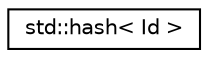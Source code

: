digraph "Graphical Class Hierarchy"
{
 // LATEX_PDF_SIZE
  edge [fontname="Helvetica",fontsize="10",labelfontname="Helvetica",labelfontsize="10"];
  node [fontname="Helvetica",fontsize="10",shape=record];
  rankdir="LR";
  Node0 [label="std::hash\< Id \>",height=0.2,width=0.4,color="black", fillcolor="white", style="filled",URL="$structstd_1_1hash_3_01_id_01_4.html",tooltip=" "];
}
